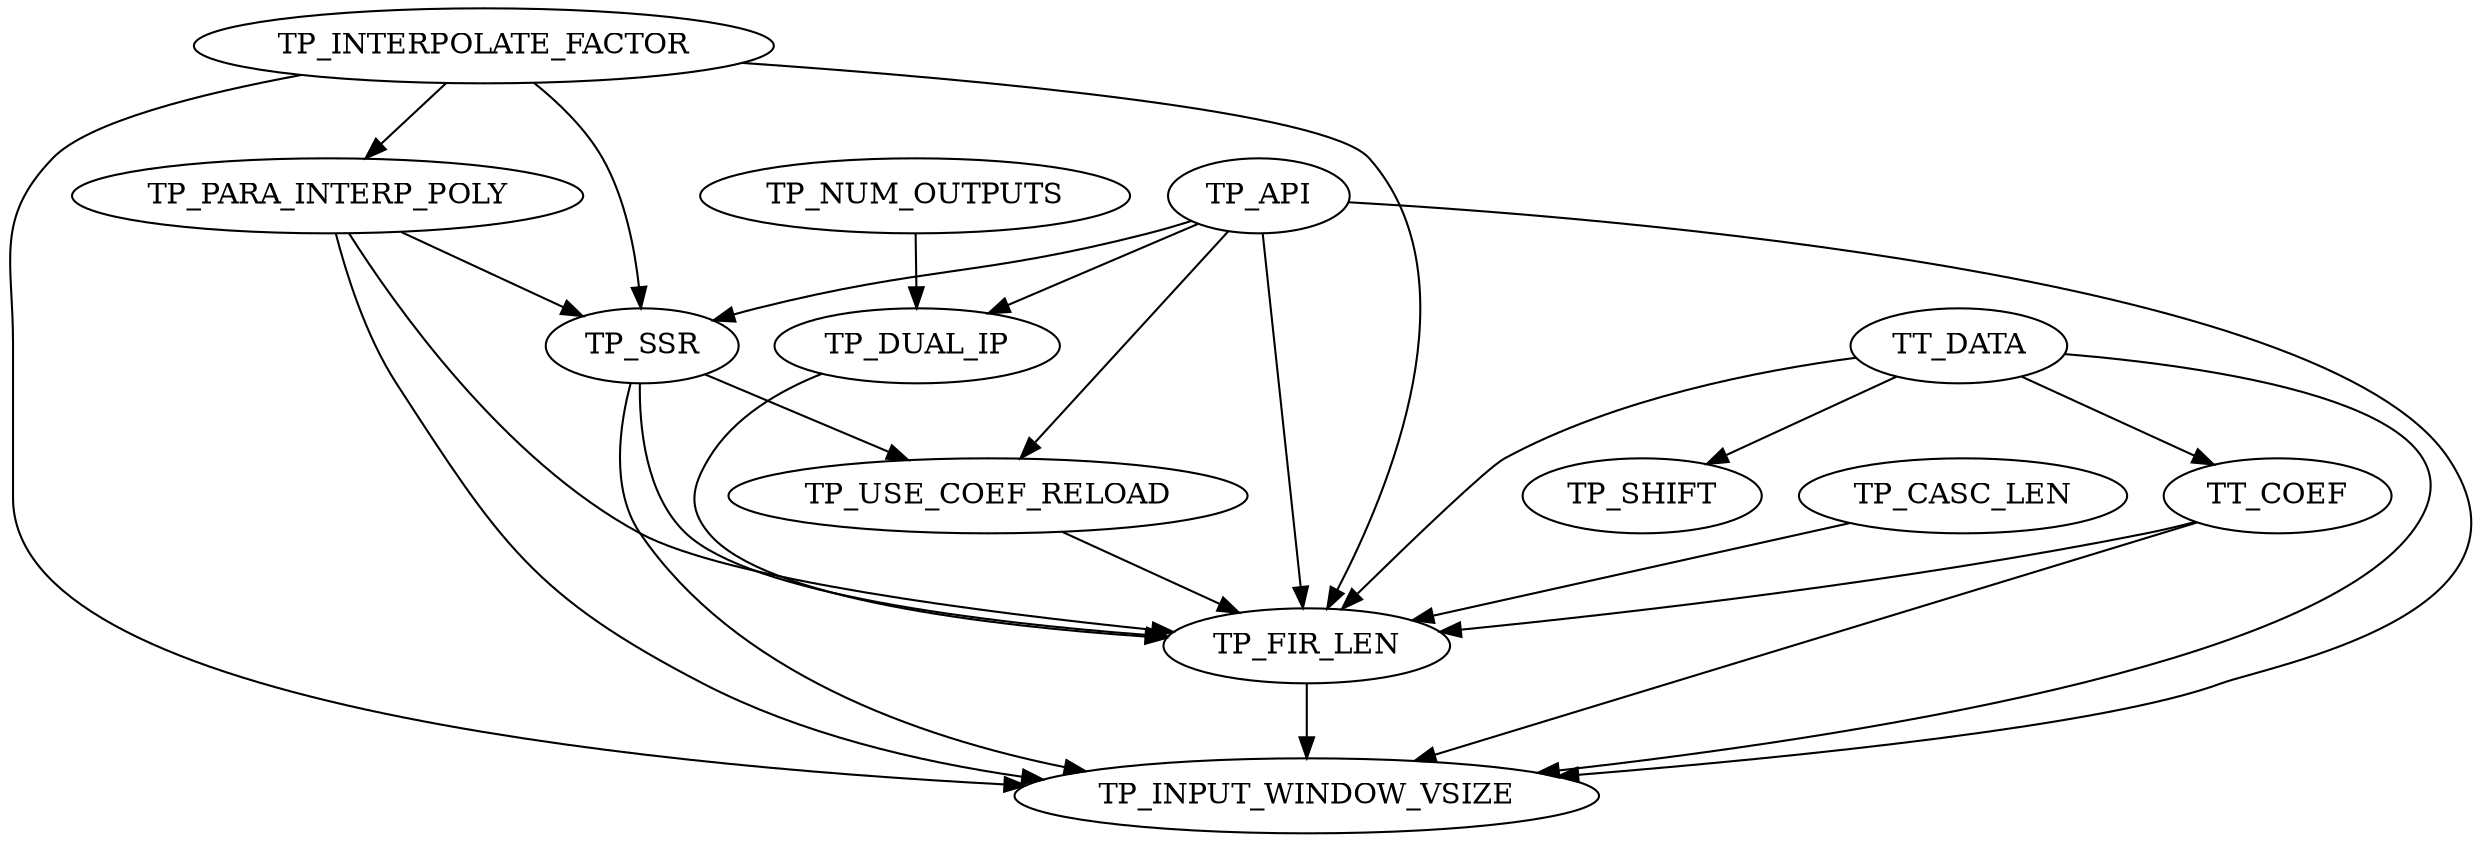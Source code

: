 digraph G {
TP_INTERPOLATE_FACTOR -> TP_PARA_INTERP_POLY;
TP_API -> TP_SSR;
TP_INTERPOLATE_FACTOR -> TP_SSR;
TP_PARA_INTERP_POLY -> TP_SSR;
TT_DATA -> TP_FIR_LEN;
TT_COEF -> TP_FIR_LEN;
TP_CASC_LEN -> TP_FIR_LEN;
TP_INTERPOLATE_FACTOR -> TP_FIR_LEN;
TP_API -> TP_FIR_LEN;
TP_USE_COEF_RELOAD -> TP_FIR_LEN;
TP_DUAL_IP -> TP_FIR_LEN;
TP_PARA_INTERP_POLY -> TP_FIR_LEN;
TP_SSR -> TP_FIR_LEN;
TT_DATA -> TP_SHIFT;
TT_DATA -> TP_INPUT_WINDOW_VSIZE;
TT_COEF -> TP_INPUT_WINDOW_VSIZE;
TP_FIR_LEN -> TP_INPUT_WINDOW_VSIZE;
TP_API -> TP_INPUT_WINDOW_VSIZE;
TP_INTERPOLATE_FACTOR -> TP_INPUT_WINDOW_VSIZE;
TP_PARA_INTERP_POLY -> TP_INPUT_WINDOW_VSIZE;
TP_SSR -> TP_INPUT_WINDOW_VSIZE;
TP_API -> TP_USE_COEF_RELOAD;
TP_SSR -> TP_USE_COEF_RELOAD;
TT_DATA -> TT_COEF;
TP_NUM_OUTPUTS -> TP_DUAL_IP;
TP_API -> TP_DUAL_IP;
}
